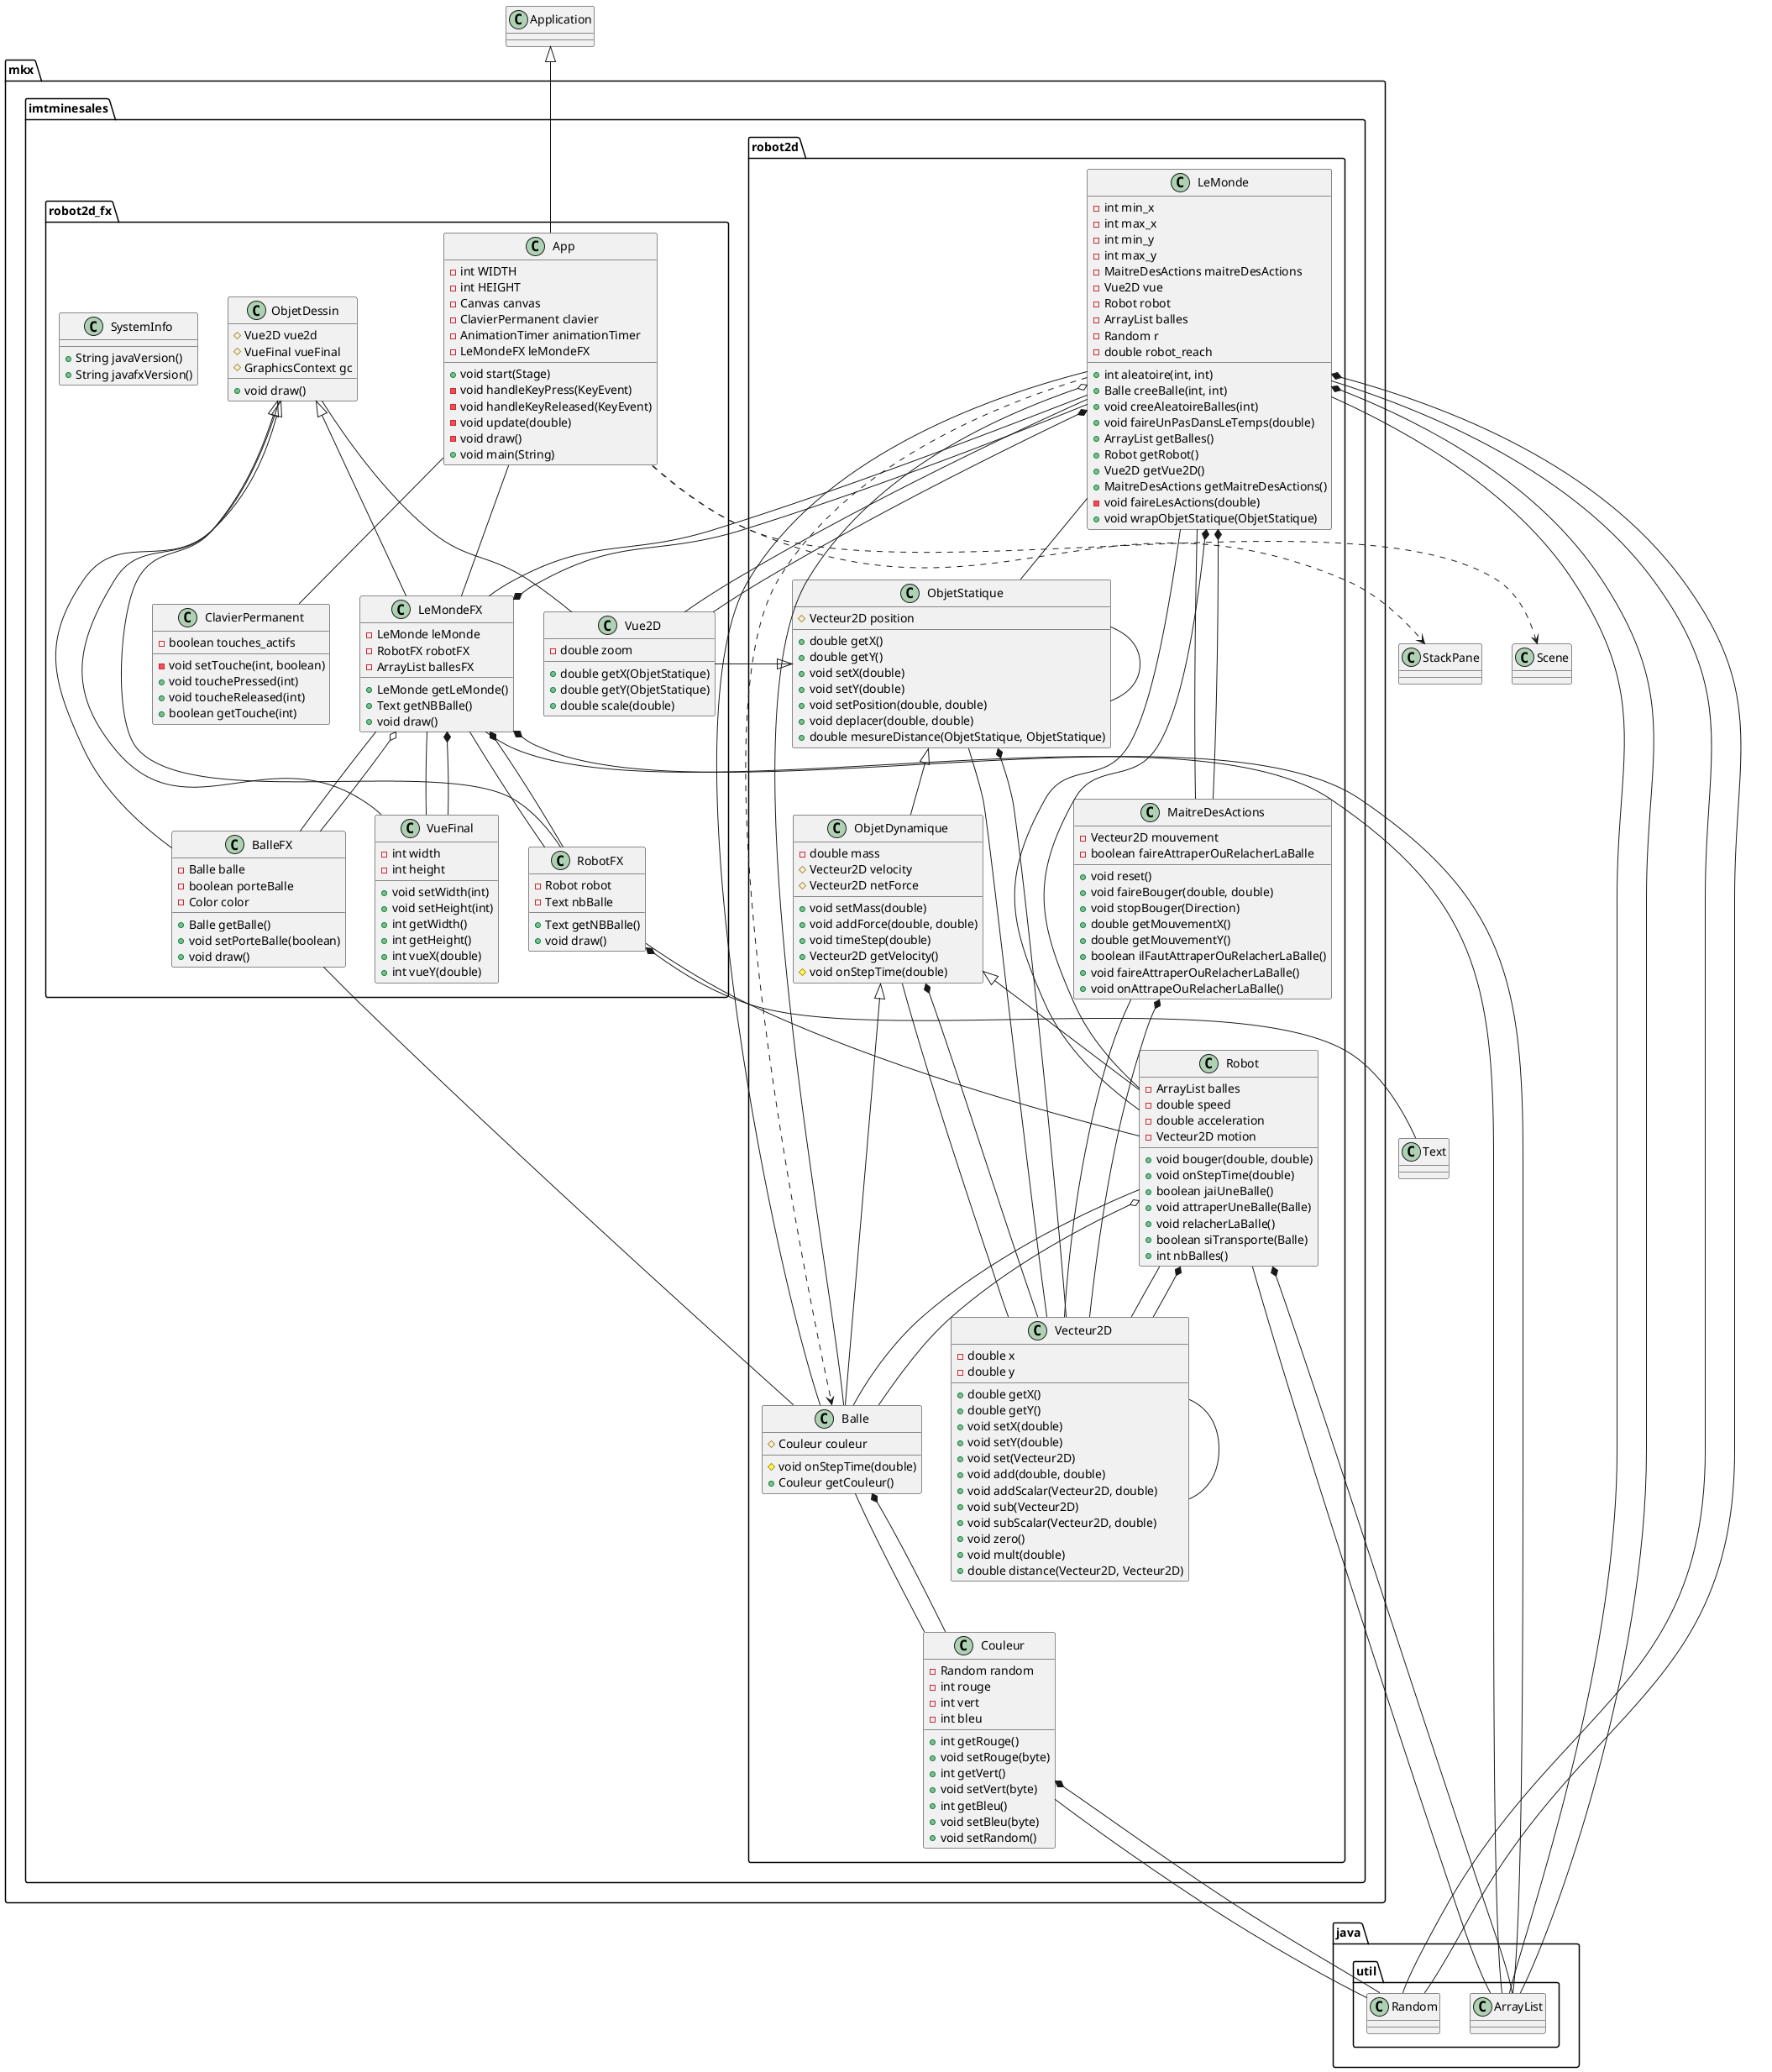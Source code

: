 @startuml
package mkx.imtminesales.robot2d {
 class Balle {
  # Couleur couleur
  # void onStepTime(double)
  + Couleur getCouleur()
 }
 class Couleur {
  - Random random
  - int rouge
  - int vert
  - int bleu
  + int getRouge()
  + void setRouge(byte)
  + int getVert()
  + void setVert(byte)
  + int getBleu()
  + void setBleu(byte)
  + void setRandom()
 }
 class LeMonde {
  - int min_x
  - int max_x
  - int min_y
  - int max_y
  - MaitreDesActions maitreDesActions
  - Vue2D vue
  - Robot robot
  - ArrayList balles
  - Random r
  - double robot_reach
  + int aleatoire(int, int)
  + Balle creeBalle(int, int)
  + void creeAleatoireBalles(int)
  + void faireUnPasDansLeTemps(double)
  + ArrayList getBalles()
  + Robot getRobot()
  + Vue2D getVue2D()
  + MaitreDesActions getMaitreDesActions()
  - void faireLesActions(double)
  + void wrapObjetStatique(ObjetStatique)
 }
 class MaitreDesActions {
  - Vecteur2D mouvement
  - boolean faireAttraperOuRelacherLaBalle
  + void reset()
  + void faireBouger(double, double)
  + void stopBouger(Direction)
  + double getMouvementX()
  + double getMouvementY()
  + boolean ilFautAttraperOuRelacherLaBalle()
  + void faireAttraperOuRelacherLaBalle()
  + void onAttrapeOuRelacherLaBalle()
 }
 class ObjetDynamique {
  - double mass
  # Vecteur2D velocity
  # Vecteur2D netForce
  + void setMass(double)
  + void addForce(double, double)
  + void timeStep(double)
  + Vecteur2D getVelocity()
  # void onStepTime(double)
 }
 class ObjetStatique {
  # Vecteur2D position
  + double getX()
  + double getY()
  + void setX(double)
  + void setY(double)
  + void setPosition(double, double)
  + void deplacer(double, double)
  + double mesureDistance(ObjetStatique, ObjetStatique)
 }
 class Robot {
  - ArrayList balles
  - double speed
  - double acceleration
  - Vecteur2D motion
  + void bouger(double, double)
  + void onStepTime(double)
  + boolean jaiUneBalle()
  + void attraperUneBalle(Balle)
  + void relacherLaBalle()
  + boolean siTransporte(Balle)
  + int nbBalles()
 }
 class Vecteur2D {
  - double x
  - double y
  + double getX()
  + double getY()
  + void setX(double)
  + void setY(double)
  + void set(Vecteur2D)
  + void add(double, double)
  + void addScalar(Vecteur2D, double)
  + void sub(Vecteur2D)
  + void subScalar(Vecteur2D, double)
  + void zero()
  + void mult(double)
  + double distance(Vecteur2D, Vecteur2D)
 }
 }
package java.util {
 class ArrayList {
 }
 class Random {
 }
 }
package mkx.imtminesales.robot2d_fx {
 class Vue2D {
 }
 class App {
  - int WIDTH
  - int HEIGHT
  - Canvas canvas
  - ClavierPermanent clavier
  - AnimationTimer animationTimer
  - LeMondeFX leMondeFX
  + void start(Stage)
  - void handleKeyPress(KeyEvent)
  - void handleKeyReleased(KeyEvent)
  - void update(double)
  - void draw()
  + void main(String)
 }
 class BalleFX {
  - Balle balle
  - boolean porteBalle
  - Color color
  + Balle getBalle()
  + void setPorteBalle(boolean)
  + void draw()
 }
 class ClavierPermanent {
  - boolean touches_actifs
  - void setTouche(int, boolean)
  + void touchePressed(int)
  + void toucheReleased(int)
  + boolean getTouche(int)
 }
 class LeMondeFX {
  - LeMonde leMonde
  - RobotFX robotFX
  - ArrayList ballesFX
  + LeMonde getLeMonde()
  + Text getNBBalle()
  + void draw()
 }
 class ObjetDessin {
  # Vue2D vue2d
  # VueFinal vueFinal
  # GraphicsContext gc
  + void draw()
 }
 class RobotFX {
  - Robot robot
  - Text nbBalle
  + Text getNBBalle()
  + void draw()
 }
 class SystemInfo {
  + String javaVersion()
  + String javafxVersion()
 }
 class Vue2D {
  - double zoom
  + double getX(ObjetStatique)
  + double getY(ObjetStatique)
  + double scale(double)
 }
 class VueFinal {
  - int width
  - int height
  + void setWidth(int)
  + void setHeight(int)
  + int getWidth()
  + int getHeight()
  + int vueX(double)
  + int vueY(double)
 }
 }
ObjetDynamique <|-- Balle
Balle -- Couleur
Balle *-- Couleur
Couleur -- Random
Couleur *-- Random
LeMonde -- Vue2D
LeMonde -- Random
LeMonde -- MaitreDesActions
LeMonde -- ArrayList
LeMonde -- Robot
LeMonde -- Balle
LeMonde -- ObjetStatique
LeMonde ..> Balle
LeMonde o-- Balle
LeMonde *-- MaitreDesActions
LeMonde *-- Vue2D
LeMonde *-- Robot
LeMonde *-- ArrayList
LeMonde *-- Random
MaitreDesActions -- Vecteur2D
MaitreDesActions *-- Vecteur2D
ObjetStatique <|-- ObjetDynamique
ObjetDynamique -- Vecteur2D
ObjetDynamique *-- Vecteur2D
ObjetStatique -- Vecteur2D
ObjetStatique *-- Vecteur2D
ObjetStatique -- ObjetStatique
ObjetDynamique <|-- Robot
Robot -- ArrayList
Robot -- Balle
Robot -- Vecteur2D
Robot o-- Balle
Robot *-- ArrayList
Robot *-- Vecteur2D
Vecteur2D -- Vecteur2D
Application <|-- App
App -- ClavierPermanent
App -- LeMondeFX
App ..> StackPane
App ..> Scene
ObjetDessin <|-- BalleFX
BalleFX -- Balle
ObjetDessin <|-- LeMondeFX
LeMondeFX -- ArrayList
LeMondeFX -- RobotFX
LeMondeFX -- BalleFX
LeMondeFX -- LeMonde
LeMondeFX -- VueFinal
LeMondeFX o-- BalleFX
LeMondeFX *-- LeMonde
LeMondeFX *-- RobotFX
LeMondeFX *-- ArrayList
LeMondeFX *-- VueFinal
ObjetDessin -- Vue2D
ObjetDessin -- VueFinal
ObjetDessin <|-- RobotFX
RobotFX -- Robot
RobotFX *-- Text
ObjetStatique <|-- Vue2D
Vue2D -- ObjetStatique
@enduml